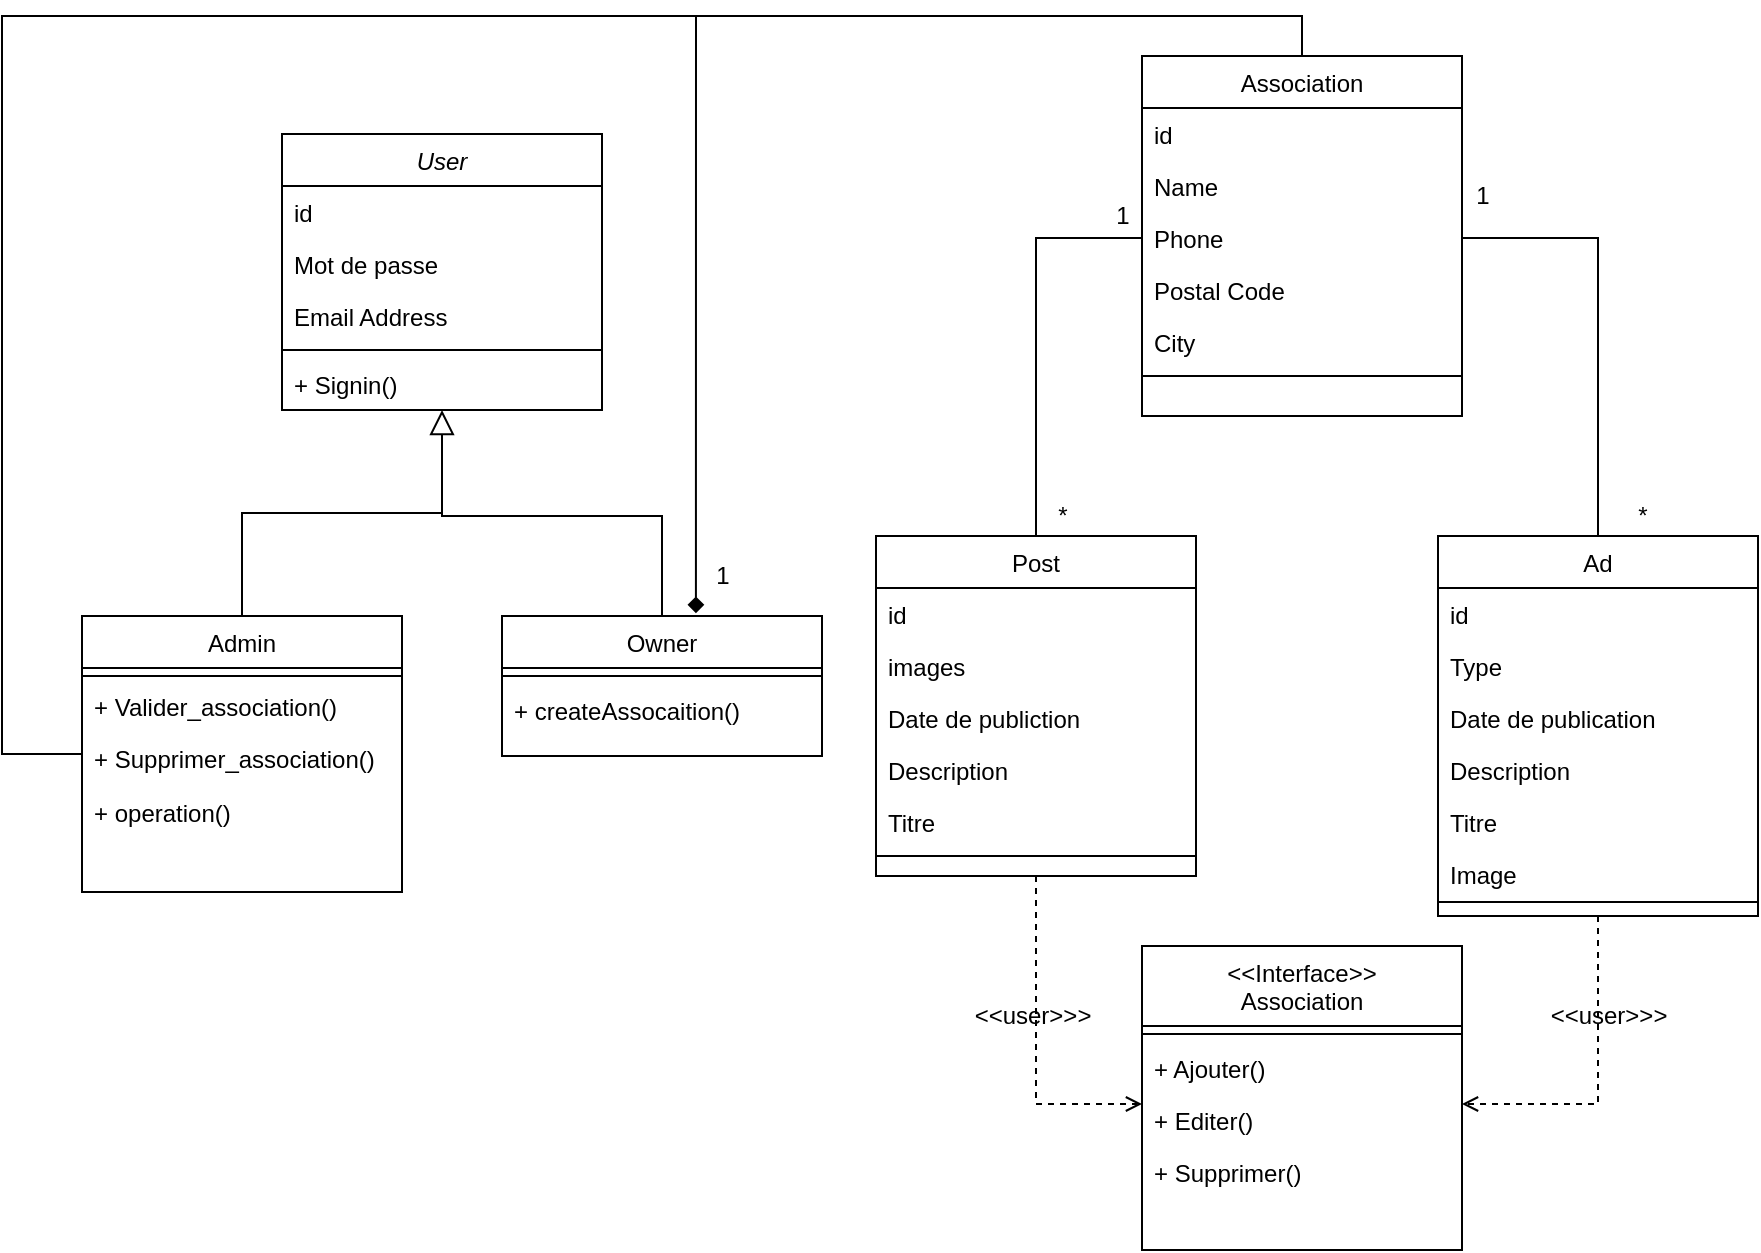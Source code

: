 <mxfile version="19.0.3" type="github">
  <diagram id="C5RBs43oDa-KdzZeNtuy" name="Page-1">
    <mxGraphModel dx="1043" dy="704" grid="1" gridSize="10" guides="1" tooltips="1" connect="1" arrows="1" fold="1" page="1" pageScale="1" pageWidth="827" pageHeight="1169" math="0" shadow="0">
      <root>
        <mxCell id="WIyWlLk6GJQsqaUBKTNV-0" />
        <mxCell id="WIyWlLk6GJQsqaUBKTNV-1" parent="WIyWlLk6GJQsqaUBKTNV-0" />
        <mxCell id="zkfFHV4jXpPFQw0GAbJ--6" value="Admin" style="swimlane;fontStyle=0;align=center;verticalAlign=top;childLayout=stackLayout;horizontal=1;startSize=26;horizontalStack=0;resizeParent=1;resizeLast=0;collapsible=1;marginBottom=0;rounded=0;shadow=0;strokeWidth=1;" parent="WIyWlLk6GJQsqaUBKTNV-1" vertex="1">
          <mxGeometry x="120" y="360" width="160" height="138" as="geometry">
            <mxRectangle x="130" y="380" width="160" height="26" as="alternateBounds" />
          </mxGeometry>
        </mxCell>
        <mxCell id="zkfFHV4jXpPFQw0GAbJ--9" value="" style="line;html=1;strokeWidth=1;align=left;verticalAlign=middle;spacingTop=-1;spacingLeft=3;spacingRight=3;rotatable=0;labelPosition=right;points=[];portConstraint=eastwest;" parent="zkfFHV4jXpPFQw0GAbJ--6" vertex="1">
          <mxGeometry y="26" width="160" height="8" as="geometry" />
        </mxCell>
        <mxCell id="KEjHeYTwMcfogDf16ijO-74" style="edgeStyle=orthogonalEdgeStyle;rounded=0;orthogonalLoop=1;jettySize=auto;html=1;startArrow=none;startFill=0;endArrow=none;endFill=0;" parent="WIyWlLk6GJQsqaUBKTNV-1" source="zkfFHV4jXpPFQw0GAbJ--13" edge="1">
          <mxGeometry relative="1" as="geometry">
            <mxPoint x="300" y="270" as="targetPoint" />
            <Array as="points">
              <mxPoint x="410" y="310" />
              <mxPoint x="300" y="310" />
            </Array>
          </mxGeometry>
        </mxCell>
        <mxCell id="zkfFHV4jXpPFQw0GAbJ--13" value="Owner" style="swimlane;fontStyle=0;align=center;verticalAlign=top;childLayout=stackLayout;horizontal=1;startSize=26;horizontalStack=0;resizeParent=1;resizeLast=0;collapsible=1;marginBottom=0;rounded=0;shadow=0;strokeWidth=1;" parent="WIyWlLk6GJQsqaUBKTNV-1" vertex="1">
          <mxGeometry x="330" y="360" width="160" height="70" as="geometry">
            <mxRectangle x="340" y="380" width="170" height="26" as="alternateBounds" />
          </mxGeometry>
        </mxCell>
        <mxCell id="zkfFHV4jXpPFQw0GAbJ--15" value="" style="line;html=1;strokeWidth=1;align=left;verticalAlign=middle;spacingTop=-1;spacingLeft=3;spacingRight=3;rotatable=0;labelPosition=right;points=[];portConstraint=eastwest;" parent="zkfFHV4jXpPFQw0GAbJ--13" vertex="1">
          <mxGeometry y="26" width="160" height="8" as="geometry" />
        </mxCell>
        <mxCell id="jeSu_R8D_eGqDgNZDt5c-6" value="+ createAssocaition()" style="text;align=left;verticalAlign=top;spacingLeft=4;spacingRight=4;overflow=hidden;rotatable=0;points=[[0,0.5],[1,0.5]];portConstraint=eastwest;" vertex="1" parent="zkfFHV4jXpPFQw0GAbJ--13">
          <mxGeometry y="34" width="160" height="26" as="geometry" />
        </mxCell>
        <mxCell id="KEjHeYTwMcfogDf16ijO-29" value="User" style="swimlane;fontStyle=2;align=center;verticalAlign=top;childLayout=stackLayout;horizontal=1;startSize=26;horizontalStack=0;resizeParent=1;resizeLast=0;collapsible=1;marginBottom=0;rounded=0;shadow=0;strokeWidth=1;" parent="WIyWlLk6GJQsqaUBKTNV-1" vertex="1">
          <mxGeometry x="220" y="119" width="160" height="138" as="geometry">
            <mxRectangle x="230" y="140" width="160" height="26" as="alternateBounds" />
          </mxGeometry>
        </mxCell>
        <mxCell id="KEjHeYTwMcfogDf16ijO-30" value="id" style="text;align=left;verticalAlign=top;spacingLeft=4;spacingRight=4;overflow=hidden;rotatable=0;points=[[0,0.5],[1,0.5]];portConstraint=eastwest;" parent="KEjHeYTwMcfogDf16ijO-29" vertex="1">
          <mxGeometry y="26" width="160" height="26" as="geometry" />
        </mxCell>
        <mxCell id="KEjHeYTwMcfogDf16ijO-31" value="Mot de passe" style="text;align=left;verticalAlign=top;spacingLeft=4;spacingRight=4;overflow=hidden;rotatable=0;points=[[0,0.5],[1,0.5]];portConstraint=eastwest;rounded=0;shadow=0;html=0;" parent="KEjHeYTwMcfogDf16ijO-29" vertex="1">
          <mxGeometry y="52" width="160" height="26" as="geometry" />
        </mxCell>
        <mxCell id="KEjHeYTwMcfogDf16ijO-32" value="Email Address" style="text;align=left;verticalAlign=top;spacingLeft=4;spacingRight=4;overflow=hidden;rotatable=0;points=[[0,0.5],[1,0.5]];portConstraint=eastwest;rounded=0;shadow=0;html=0;" parent="KEjHeYTwMcfogDf16ijO-29" vertex="1">
          <mxGeometry y="78" width="160" height="26" as="geometry" />
        </mxCell>
        <mxCell id="KEjHeYTwMcfogDf16ijO-33" value="" style="line;html=1;strokeWidth=1;align=left;verticalAlign=middle;spacingTop=-1;spacingLeft=3;spacingRight=3;rotatable=0;labelPosition=right;points=[];portConstraint=eastwest;" parent="KEjHeYTwMcfogDf16ijO-29" vertex="1">
          <mxGeometry y="104" width="160" height="8" as="geometry" />
        </mxCell>
        <mxCell id="KEjHeYTwMcfogDf16ijO-34" value="+ Signin()" style="text;align=left;verticalAlign=top;spacingLeft=4;spacingRight=4;overflow=hidden;rotatable=0;points=[[0,0.5],[1,0.5]];portConstraint=eastwest;" parent="KEjHeYTwMcfogDf16ijO-29" vertex="1">
          <mxGeometry y="112" width="160" height="26" as="geometry" />
        </mxCell>
        <mxCell id="jeSu_R8D_eGqDgNZDt5c-7" style="edgeStyle=orthogonalEdgeStyle;rounded=0;orthogonalLoop=1;jettySize=auto;html=1;entryX=0.5;entryY=0;entryDx=0;entryDy=0;endArrow=none;endFill=0;" edge="1" parent="WIyWlLk6GJQsqaUBKTNV-1" source="KEjHeYTwMcfogDf16ijO-35" target="KEjHeYTwMcfogDf16ijO-42">
          <mxGeometry relative="1" as="geometry">
            <Array as="points">
              <mxPoint x="80" y="429" />
              <mxPoint x="80" y="60" />
              <mxPoint x="730" y="60" />
            </Array>
          </mxGeometry>
        </mxCell>
        <mxCell id="KEjHeYTwMcfogDf16ijO-35" value="Admin" style="swimlane;fontStyle=0;align=center;verticalAlign=top;childLayout=stackLayout;horizontal=1;startSize=26;horizontalStack=0;resizeParent=1;resizeLast=0;collapsible=1;marginBottom=0;rounded=0;shadow=0;strokeWidth=1;" parent="WIyWlLk6GJQsqaUBKTNV-1" vertex="1">
          <mxGeometry x="120" y="360" width="160" height="138" as="geometry">
            <mxRectangle x="130" y="380" width="160" height="26" as="alternateBounds" />
          </mxGeometry>
        </mxCell>
        <mxCell id="KEjHeYTwMcfogDf16ijO-41" value="" style="endArrow=block;endSize=10;endFill=0;shadow=0;strokeWidth=1;rounded=0;edgeStyle=elbowEdgeStyle;elbow=vertical;" parent="WIyWlLk6GJQsqaUBKTNV-1" source="KEjHeYTwMcfogDf16ijO-35" target="KEjHeYTwMcfogDf16ijO-29" edge="1">
          <mxGeometry width="160" relative="1" as="geometry">
            <mxPoint x="200" y="203" as="sourcePoint" />
            <mxPoint x="200" y="203" as="targetPoint" />
          </mxGeometry>
        </mxCell>
        <mxCell id="KEjHeYTwMcfogDf16ijO-77" style="edgeStyle=orthogonalEdgeStyle;rounded=0;orthogonalLoop=1;jettySize=auto;html=1;entryX=0.606;entryY=-0.02;entryDx=0;entryDy=0;entryPerimeter=0;startArrow=none;startFill=0;endArrow=diamond;endFill=1;exitX=0.5;exitY=0;exitDx=0;exitDy=0;" parent="WIyWlLk6GJQsqaUBKTNV-1" source="KEjHeYTwMcfogDf16ijO-42" target="zkfFHV4jXpPFQw0GAbJ--13" edge="1">
          <mxGeometry relative="1" as="geometry" />
        </mxCell>
        <mxCell id="KEjHeYTwMcfogDf16ijO-42" value="Association" style="swimlane;fontStyle=0;align=center;verticalAlign=top;childLayout=stackLayout;horizontal=1;startSize=26;horizontalStack=0;resizeParent=1;resizeLast=0;collapsible=1;marginBottom=0;rounded=0;shadow=0;strokeWidth=1;" parent="WIyWlLk6GJQsqaUBKTNV-1" vertex="1">
          <mxGeometry x="650" y="80" width="160" height="180" as="geometry">
            <mxRectangle x="550" y="140" width="160" height="26" as="alternateBounds" />
          </mxGeometry>
        </mxCell>
        <mxCell id="KEjHeYTwMcfogDf16ijO-43" value="id" style="text;align=left;verticalAlign=top;spacingLeft=4;spacingRight=4;overflow=hidden;rotatable=0;points=[[0,0.5],[1,0.5]];portConstraint=eastwest;" parent="KEjHeYTwMcfogDf16ijO-42" vertex="1">
          <mxGeometry y="26" width="160" height="26" as="geometry" />
        </mxCell>
        <mxCell id="KEjHeYTwMcfogDf16ijO-44" value="Name" style="text;align=left;verticalAlign=top;spacingLeft=4;spacingRight=4;overflow=hidden;rotatable=0;points=[[0,0.5],[1,0.5]];portConstraint=eastwest;rounded=0;shadow=0;html=0;" parent="KEjHeYTwMcfogDf16ijO-42" vertex="1">
          <mxGeometry y="52" width="160" height="26" as="geometry" />
        </mxCell>
        <mxCell id="KEjHeYTwMcfogDf16ijO-45" value="Phone" style="text;align=left;verticalAlign=top;spacingLeft=4;spacingRight=4;overflow=hidden;rotatable=0;points=[[0,0.5],[1,0.5]];portConstraint=eastwest;rounded=0;shadow=0;html=0;" parent="KEjHeYTwMcfogDf16ijO-42" vertex="1">
          <mxGeometry y="78" width="160" height="26" as="geometry" />
        </mxCell>
        <mxCell id="KEjHeYTwMcfogDf16ijO-46" value="Postal Code" style="text;align=left;verticalAlign=top;spacingLeft=4;spacingRight=4;overflow=hidden;rotatable=0;points=[[0,0.5],[1,0.5]];portConstraint=eastwest;rounded=0;shadow=0;html=0;" parent="KEjHeYTwMcfogDf16ijO-42" vertex="1">
          <mxGeometry y="104" width="160" height="26" as="geometry" />
        </mxCell>
        <mxCell id="KEjHeYTwMcfogDf16ijO-47" value="City" style="text;align=left;verticalAlign=top;spacingLeft=4;spacingRight=4;overflow=hidden;rotatable=0;points=[[0,0.5],[1,0.5]];portConstraint=eastwest;rounded=0;shadow=0;html=0;" parent="KEjHeYTwMcfogDf16ijO-42" vertex="1">
          <mxGeometry y="130" width="160" height="26" as="geometry" />
        </mxCell>
        <mxCell id="KEjHeYTwMcfogDf16ijO-48" value="" style="line;html=1;strokeWidth=1;align=left;verticalAlign=middle;spacingTop=-1;spacingLeft=3;spacingRight=3;rotatable=0;labelPosition=right;points=[];portConstraint=eastwest;" parent="KEjHeYTwMcfogDf16ijO-42" vertex="1">
          <mxGeometry y="156" width="160" height="8" as="geometry" />
        </mxCell>
        <mxCell id="KEjHeYTwMcfogDf16ijO-51" value="1" style="text;html=1;align=center;verticalAlign=middle;resizable=0;points=[];autosize=1;strokeColor=none;fillColor=none;" parent="WIyWlLk6GJQsqaUBKTNV-1" vertex="1">
          <mxGeometry x="430" y="330" width="20" height="20" as="geometry" />
        </mxCell>
        <mxCell id="KEjHeYTwMcfogDf16ijO-52" style="edgeStyle=orthogonalEdgeStyle;rounded=0;orthogonalLoop=1;jettySize=auto;html=1;entryX=0;entryY=0.5;entryDx=0;entryDy=0;dashed=1;startArrow=none;startFill=0;endArrow=open;endFill=0;" parent="WIyWlLk6GJQsqaUBKTNV-1" source="KEjHeYTwMcfogDf16ijO-54" edge="1">
          <mxGeometry relative="1" as="geometry">
            <mxPoint x="650" y="604" as="targetPoint" />
            <Array as="points">
              <mxPoint x="597" y="604" />
            </Array>
          </mxGeometry>
        </mxCell>
        <mxCell id="KEjHeYTwMcfogDf16ijO-53" style="edgeStyle=orthogonalEdgeStyle;rounded=0;orthogonalLoop=1;jettySize=auto;html=1;entryX=0;entryY=0.5;entryDx=0;entryDy=0;startArrow=none;startFill=0;endArrow=none;endFill=0;" parent="WIyWlLk6GJQsqaUBKTNV-1" source="KEjHeYTwMcfogDf16ijO-54" target="KEjHeYTwMcfogDf16ijO-45" edge="1">
          <mxGeometry relative="1" as="geometry" />
        </mxCell>
        <mxCell id="KEjHeYTwMcfogDf16ijO-54" value="Post" style="swimlane;fontStyle=0;align=center;verticalAlign=top;childLayout=stackLayout;horizontal=1;startSize=26;horizontalStack=0;resizeParent=1;resizeLast=0;collapsible=1;marginBottom=0;rounded=0;shadow=0;strokeWidth=1;" parent="WIyWlLk6GJQsqaUBKTNV-1" vertex="1">
          <mxGeometry x="517" y="320" width="160" height="170" as="geometry">
            <mxRectangle x="130" y="380" width="160" height="26" as="alternateBounds" />
          </mxGeometry>
        </mxCell>
        <mxCell id="KEjHeYTwMcfogDf16ijO-55" value="id" style="text;align=left;verticalAlign=top;spacingLeft=4;spacingRight=4;overflow=hidden;rotatable=0;points=[[0,0.5],[1,0.5]];portConstraint=eastwest;" parent="KEjHeYTwMcfogDf16ijO-54" vertex="1">
          <mxGeometry y="26" width="160" height="26" as="geometry" />
        </mxCell>
        <mxCell id="KEjHeYTwMcfogDf16ijO-56" value="images" style="text;align=left;verticalAlign=top;spacingLeft=4;spacingRight=4;overflow=hidden;rotatable=0;points=[[0,0.5],[1,0.5]];portConstraint=eastwest;rounded=0;shadow=0;html=0;" parent="KEjHeYTwMcfogDf16ijO-54" vertex="1">
          <mxGeometry y="52" width="160" height="26" as="geometry" />
        </mxCell>
        <mxCell id="KEjHeYTwMcfogDf16ijO-85" value="Date de publiction" style="text;align=left;verticalAlign=top;spacingLeft=4;spacingRight=4;overflow=hidden;rotatable=0;points=[[0,0.5],[1,0.5]];portConstraint=eastwest;rounded=0;shadow=0;html=0;" parent="KEjHeYTwMcfogDf16ijO-54" vertex="1">
          <mxGeometry y="78" width="160" height="26" as="geometry" />
        </mxCell>
        <mxCell id="KEjHeYTwMcfogDf16ijO-86" value="Description" style="text;align=left;verticalAlign=top;spacingLeft=4;spacingRight=4;overflow=hidden;rotatable=0;points=[[0,0.5],[1,0.5]];portConstraint=eastwest;rounded=0;shadow=0;html=0;" parent="KEjHeYTwMcfogDf16ijO-54" vertex="1">
          <mxGeometry y="104" width="160" height="26" as="geometry" />
        </mxCell>
        <mxCell id="KEjHeYTwMcfogDf16ijO-87" value="Titre" style="text;align=left;verticalAlign=top;spacingLeft=4;spacingRight=4;overflow=hidden;rotatable=0;points=[[0,0.5],[1,0.5]];portConstraint=eastwest;rounded=0;shadow=0;html=0;" parent="KEjHeYTwMcfogDf16ijO-54" vertex="1">
          <mxGeometry y="130" width="160" height="26" as="geometry" />
        </mxCell>
        <mxCell id="KEjHeYTwMcfogDf16ijO-57" value="" style="line;html=1;strokeWidth=1;align=left;verticalAlign=middle;spacingTop=-1;spacingLeft=3;spacingRight=3;rotatable=0;labelPosition=right;points=[];portConstraint=eastwest;" parent="KEjHeYTwMcfogDf16ijO-54" vertex="1">
          <mxGeometry y="156" width="160" height="8" as="geometry" />
        </mxCell>
        <mxCell id="KEjHeYTwMcfogDf16ijO-60" style="edgeStyle=orthogonalEdgeStyle;rounded=0;orthogonalLoop=1;jettySize=auto;html=1;entryX=1;entryY=0.5;entryDx=0;entryDy=0;dashed=1;startArrow=none;startFill=0;endArrow=open;endFill=0;" parent="WIyWlLk6GJQsqaUBKTNV-1" source="KEjHeYTwMcfogDf16ijO-62" edge="1">
          <mxGeometry relative="1" as="geometry">
            <mxPoint x="810" y="604" as="targetPoint" />
            <Array as="points">
              <mxPoint x="878" y="604" />
            </Array>
          </mxGeometry>
        </mxCell>
        <mxCell id="KEjHeYTwMcfogDf16ijO-61" style="edgeStyle=orthogonalEdgeStyle;rounded=0;orthogonalLoop=1;jettySize=auto;html=1;entryX=1;entryY=0.5;entryDx=0;entryDy=0;startArrow=none;startFill=0;endArrow=none;endFill=0;" parent="WIyWlLk6GJQsqaUBKTNV-1" source="KEjHeYTwMcfogDf16ijO-62" target="KEjHeYTwMcfogDf16ijO-45" edge="1">
          <mxGeometry relative="1" as="geometry" />
        </mxCell>
        <mxCell id="KEjHeYTwMcfogDf16ijO-62" value="Ad" style="swimlane;fontStyle=0;align=center;verticalAlign=top;childLayout=stackLayout;horizontal=1;startSize=26;horizontalStack=0;resizeParent=1;resizeLast=0;collapsible=1;marginBottom=0;rounded=0;shadow=0;strokeWidth=1;" parent="WIyWlLk6GJQsqaUBKTNV-1" vertex="1">
          <mxGeometry x="798" y="320" width="160" height="190" as="geometry">
            <mxRectangle x="130" y="380" width="160" height="26" as="alternateBounds" />
          </mxGeometry>
        </mxCell>
        <mxCell id="KEjHeYTwMcfogDf16ijO-63" value="id" style="text;align=left;verticalAlign=top;spacingLeft=4;spacingRight=4;overflow=hidden;rotatable=0;points=[[0,0.5],[1,0.5]];portConstraint=eastwest;" parent="KEjHeYTwMcfogDf16ijO-62" vertex="1">
          <mxGeometry y="26" width="160" height="26" as="geometry" />
        </mxCell>
        <mxCell id="KEjHeYTwMcfogDf16ijO-64" value="Type" style="text;align=left;verticalAlign=top;spacingLeft=4;spacingRight=4;overflow=hidden;rotatable=0;points=[[0,0.5],[1,0.5]];portConstraint=eastwest;rounded=0;shadow=0;html=0;" parent="KEjHeYTwMcfogDf16ijO-62" vertex="1">
          <mxGeometry y="52" width="160" height="26" as="geometry" />
        </mxCell>
        <mxCell id="KEjHeYTwMcfogDf16ijO-88" value="Date de publication" style="text;align=left;verticalAlign=top;spacingLeft=4;spacingRight=4;overflow=hidden;rotatable=0;points=[[0,0.5],[1,0.5]];portConstraint=eastwest;rounded=0;shadow=0;html=0;" parent="KEjHeYTwMcfogDf16ijO-62" vertex="1">
          <mxGeometry y="78" width="160" height="26" as="geometry" />
        </mxCell>
        <mxCell id="KEjHeYTwMcfogDf16ijO-89" value="Description" style="text;align=left;verticalAlign=top;spacingLeft=4;spacingRight=4;overflow=hidden;rotatable=0;points=[[0,0.5],[1,0.5]];portConstraint=eastwest;rounded=0;shadow=0;html=0;" parent="KEjHeYTwMcfogDf16ijO-62" vertex="1">
          <mxGeometry y="104" width="160" height="26" as="geometry" />
        </mxCell>
        <mxCell id="KEjHeYTwMcfogDf16ijO-90" value="Titre" style="text;align=left;verticalAlign=top;spacingLeft=4;spacingRight=4;overflow=hidden;rotatable=0;points=[[0,0.5],[1,0.5]];portConstraint=eastwest;rounded=0;shadow=0;html=0;" parent="KEjHeYTwMcfogDf16ijO-62" vertex="1">
          <mxGeometry y="130" width="160" height="26" as="geometry" />
        </mxCell>
        <mxCell id="KEjHeYTwMcfogDf16ijO-91" value="Image" style="text;align=left;verticalAlign=top;spacingLeft=4;spacingRight=4;overflow=hidden;rotatable=0;points=[[0,0.5],[1,0.5]];portConstraint=eastwest;rounded=0;shadow=0;html=0;" parent="KEjHeYTwMcfogDf16ijO-62" vertex="1">
          <mxGeometry y="156" width="160" height="26" as="geometry" />
        </mxCell>
        <mxCell id="KEjHeYTwMcfogDf16ijO-65" value="" style="line;html=1;strokeWidth=1;align=left;verticalAlign=middle;spacingTop=-1;spacingLeft=3;spacingRight=3;rotatable=0;labelPosition=right;points=[];portConstraint=eastwest;" parent="KEjHeYTwMcfogDf16ijO-62" vertex="1">
          <mxGeometry y="182" width="160" height="2" as="geometry" />
        </mxCell>
        <mxCell id="KEjHeYTwMcfogDf16ijO-68" value="&lt;&lt;Interface&gt;&gt;&#xa;Association" style="swimlane;fontStyle=0;align=center;verticalAlign=top;childLayout=stackLayout;horizontal=1;startSize=40;horizontalStack=0;resizeParent=1;resizeLast=0;collapsible=1;marginBottom=0;rounded=0;shadow=0;strokeWidth=1;" parent="WIyWlLk6GJQsqaUBKTNV-1" vertex="1">
          <mxGeometry x="650" y="525" width="160" height="152" as="geometry">
            <mxRectangle x="130" y="380" width="160" height="26" as="alternateBounds" />
          </mxGeometry>
        </mxCell>
        <mxCell id="KEjHeYTwMcfogDf16ijO-71" value="" style="line;html=1;strokeWidth=1;align=left;verticalAlign=middle;spacingTop=-1;spacingLeft=3;spacingRight=3;rotatable=0;labelPosition=right;points=[];portConstraint=eastwest;" parent="KEjHeYTwMcfogDf16ijO-68" vertex="1">
          <mxGeometry y="40" width="160" height="8" as="geometry" />
        </mxCell>
        <mxCell id="KEjHeYTwMcfogDf16ijO-72" value="+ Ajouter()" style="text;align=left;verticalAlign=top;spacingLeft=4;spacingRight=4;overflow=hidden;rotatable=0;points=[[0,0.5],[1,0.5]];portConstraint=eastwest;fontStyle=0" parent="KEjHeYTwMcfogDf16ijO-68" vertex="1">
          <mxGeometry y="48" width="160" height="26" as="geometry" />
        </mxCell>
        <mxCell id="KEjHeYTwMcfogDf16ijO-73" value="+ Editer()" style="text;align=left;verticalAlign=top;spacingLeft=4;spacingRight=4;overflow=hidden;rotatable=0;points=[[0,0.5],[1,0.5]];portConstraint=eastwest;" parent="KEjHeYTwMcfogDf16ijO-68" vertex="1">
          <mxGeometry y="74" width="160" height="26" as="geometry" />
        </mxCell>
        <mxCell id="KEjHeYTwMcfogDf16ijO-92" value="+ Supprimer()" style="text;align=left;verticalAlign=top;spacingLeft=4;spacingRight=4;overflow=hidden;rotatable=0;points=[[0,0.5],[1,0.5]];portConstraint=eastwest;" parent="KEjHeYTwMcfogDf16ijO-68" vertex="1">
          <mxGeometry y="100" width="160" height="26" as="geometry" />
        </mxCell>
        <mxCell id="KEjHeYTwMcfogDf16ijO-78" value="1" style="text;html=1;align=center;verticalAlign=middle;resizable=0;points=[];autosize=1;strokeColor=none;fillColor=none;" parent="WIyWlLk6GJQsqaUBKTNV-1" vertex="1">
          <mxGeometry x="630" y="150" width="20" height="20" as="geometry" />
        </mxCell>
        <mxCell id="KEjHeYTwMcfogDf16ijO-79" value="*" style="text;html=1;align=center;verticalAlign=middle;resizable=0;points=[];autosize=1;strokeColor=none;fillColor=none;" parent="WIyWlLk6GJQsqaUBKTNV-1" vertex="1">
          <mxGeometry x="600" y="300" width="20" height="20" as="geometry" />
        </mxCell>
        <mxCell id="KEjHeYTwMcfogDf16ijO-80" value="*" style="text;html=1;align=center;verticalAlign=middle;resizable=0;points=[];autosize=1;strokeColor=none;fillColor=none;" parent="WIyWlLk6GJQsqaUBKTNV-1" vertex="1">
          <mxGeometry x="890" y="300" width="20" height="20" as="geometry" />
        </mxCell>
        <mxCell id="KEjHeYTwMcfogDf16ijO-81" value="1" style="text;html=1;align=center;verticalAlign=middle;resizable=0;points=[];autosize=1;strokeColor=none;fillColor=none;" parent="WIyWlLk6GJQsqaUBKTNV-1" vertex="1">
          <mxGeometry x="810" y="140" width="20" height="20" as="geometry" />
        </mxCell>
        <mxCell id="KEjHeYTwMcfogDf16ijO-82" value="+ Valider_association()" style="text;align=left;verticalAlign=top;spacingLeft=4;spacingRight=4;overflow=hidden;rotatable=0;points=[[0,0.5],[1,0.5]];portConstraint=eastwest;" parent="WIyWlLk6GJQsqaUBKTNV-1" vertex="1">
          <mxGeometry x="120" y="392" width="160" height="26" as="geometry" />
        </mxCell>
        <mxCell id="KEjHeYTwMcfogDf16ijO-83" value="+ Supprimer_association()" style="text;align=left;verticalAlign=top;spacingLeft=4;spacingRight=4;overflow=hidden;rotatable=0;points=[[0,0.5],[1,0.5]];portConstraint=eastwest;" parent="WIyWlLk6GJQsqaUBKTNV-1" vertex="1">
          <mxGeometry x="120" y="418" width="160" height="26" as="geometry" />
        </mxCell>
        <mxCell id="KEjHeYTwMcfogDf16ijO-84" value="+ operation()" style="text;align=left;verticalAlign=top;spacingLeft=4;spacingRight=4;overflow=hidden;rotatable=0;points=[[0,0.5],[1,0.5]];portConstraint=eastwest;" parent="WIyWlLk6GJQsqaUBKTNV-1" vertex="1">
          <mxGeometry x="120" y="445" width="160" height="26" as="geometry" />
        </mxCell>
        <mxCell id="jeSu_R8D_eGqDgNZDt5c-1" value="&amp;lt;&amp;lt;user&amp;gt;&amp;gt;&amp;gt;" style="text;html=1;align=center;verticalAlign=middle;resizable=0;points=[];autosize=1;strokeColor=none;fillColor=none;" vertex="1" parent="WIyWlLk6GJQsqaUBKTNV-1">
          <mxGeometry x="848" y="550" width="70" height="20" as="geometry" />
        </mxCell>
        <mxCell id="jeSu_R8D_eGqDgNZDt5c-2" value="&amp;lt;&amp;lt;user&amp;gt;&amp;gt;&amp;gt;" style="text;html=1;align=center;verticalAlign=middle;resizable=0;points=[];autosize=1;strokeColor=none;fillColor=none;" vertex="1" parent="WIyWlLk6GJQsqaUBKTNV-1">
          <mxGeometry x="560" y="550" width="70" height="20" as="geometry" />
        </mxCell>
      </root>
    </mxGraphModel>
  </diagram>
</mxfile>
